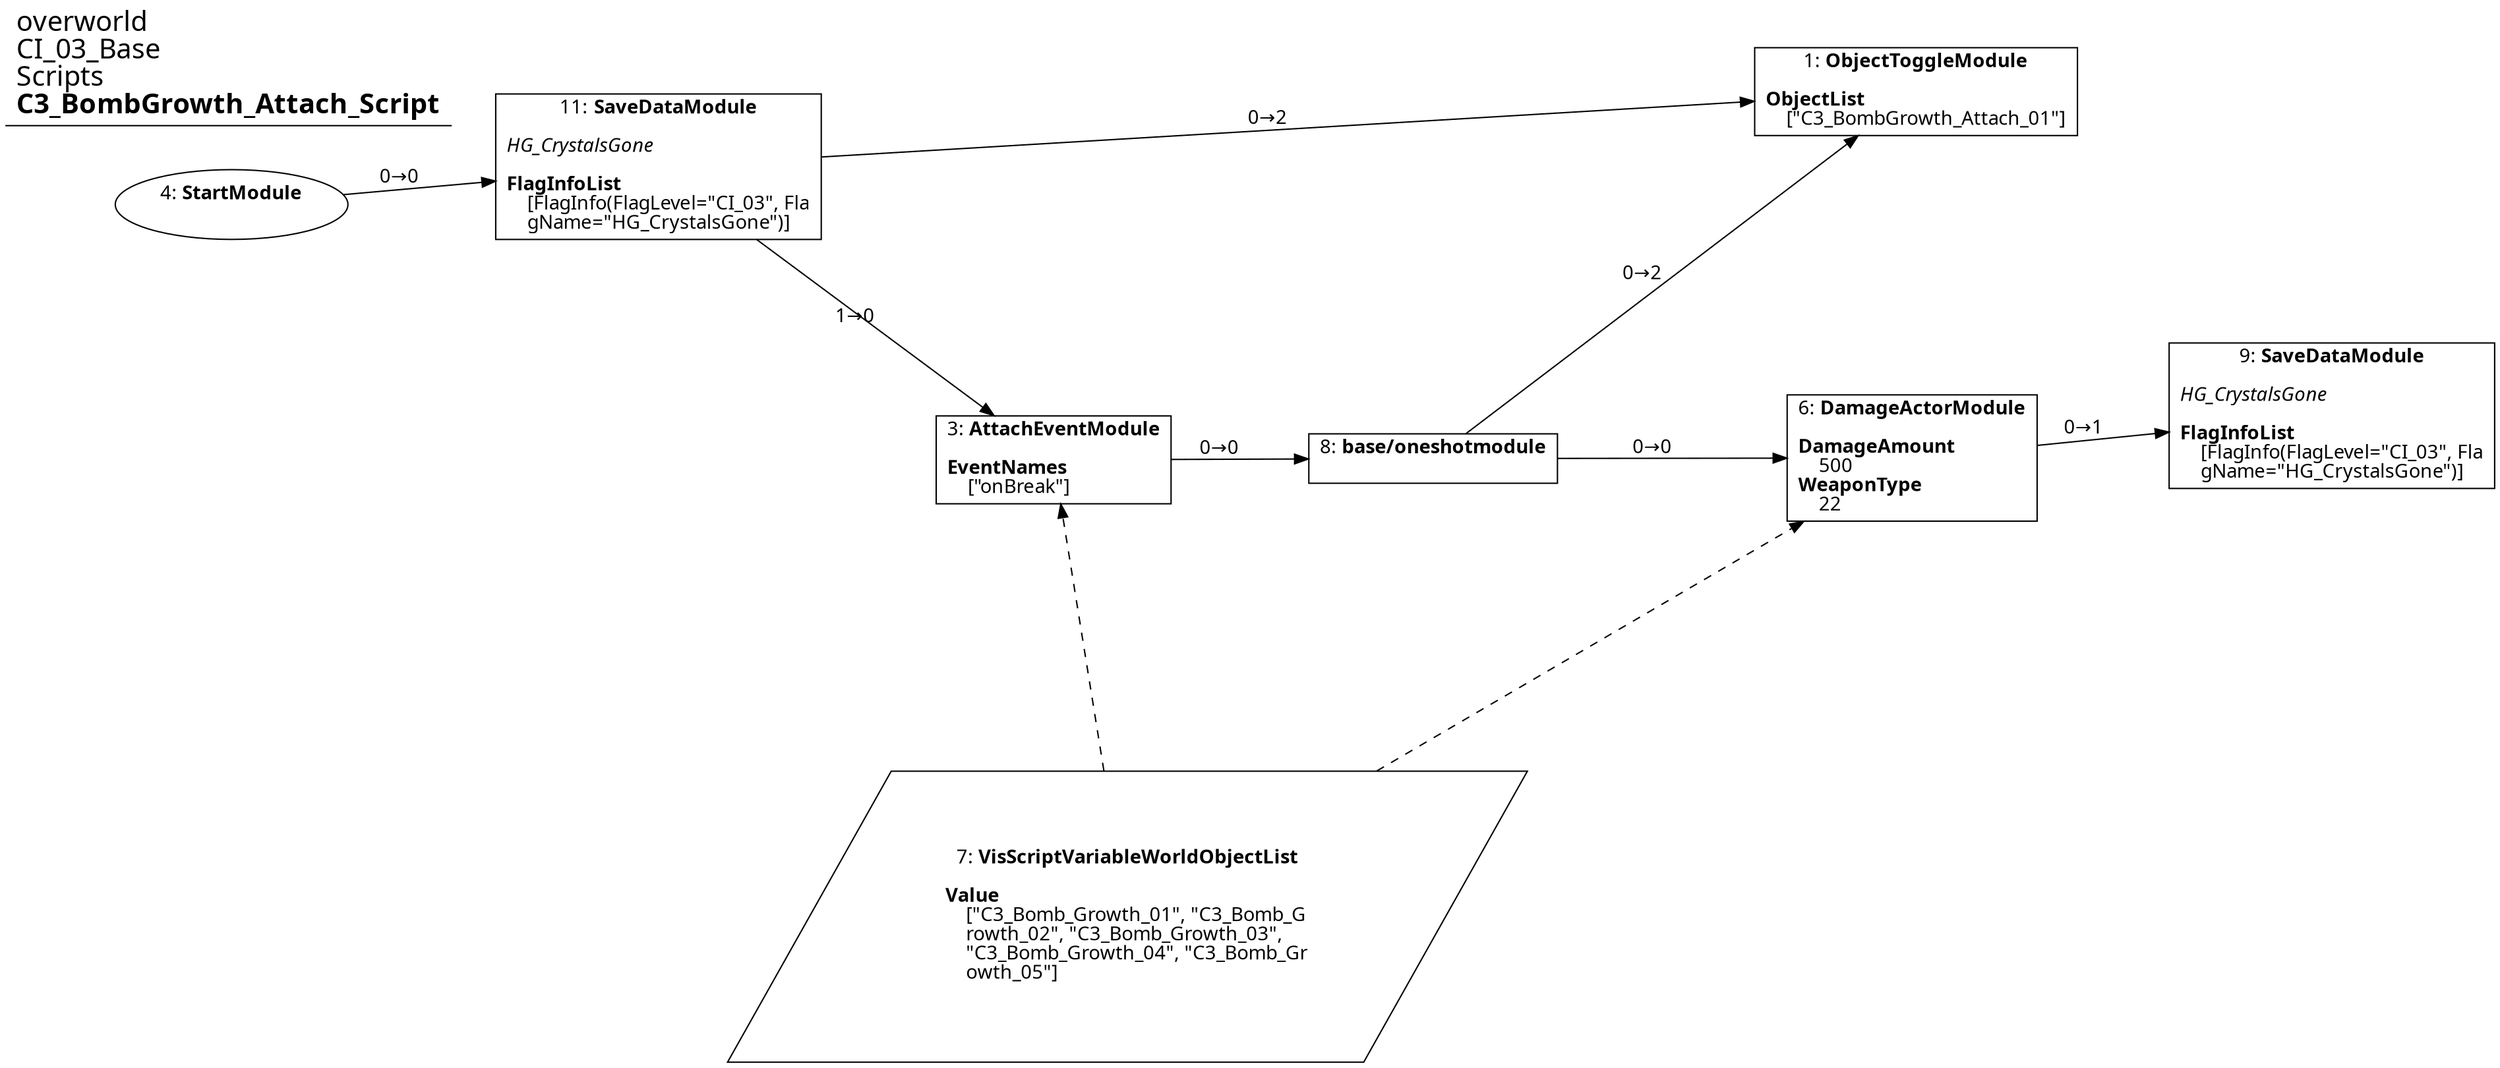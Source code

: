 digraph {
    layout = fdp;
    overlap = prism;
    sep = "+16";
    splines = spline;

    node [ shape = box ];

    graph [ fontname = "Segoe UI" ];
    node [ fontname = "Segoe UI" ];
    edge [ fontname = "Segoe UI" ];

    1 [ label = <1: <b>ObjectToggleModule</b><br/><br/><b>ObjectList</b><br align="left"/>    [&quot;C3_BombGrowth_Attach_01&quot;]<br align="left"/>> ];
    1 [ pos = "0.66700006,0.05!" ];

    3 [ label = <3: <b>AttachEventModule</b><br/><br/><b>EventNames</b><br align="left"/>    [&quot;onBreak&quot;]<br align="left"/>> ];
    3 [ pos = "0.18200001,-0.149!" ];
    3 -> 8 [ label = "0→0" ];
    7 -> 3 [ style = dashed ];

    4 [ label = <4: <b>StartModule</b><br/><br/>> ];
    4 [ shape = oval ]
    4 [ pos = "-0.24400002,0.004!" ];
    4 -> 11 [ label = "0→0" ];

    6 [ label = <6: <b>DamageActorModule</b><br/><br/><b>DamageAmount</b><br align="left"/>    500<br align="left"/><b>WeaponType</b><br align="left"/>    22<br align="left"/>> ];
    6 [ pos = "0.666,-0.149!" ];
    6 -> 9 [ label = "0→1" ];
    7 -> 6 [ style = dashed ];

    7 [ label = <7: <b>VisScriptVariableWorldObjectList</b><br/><br/><b>Value</b><br align="left"/>    [&quot;C3_Bomb_Growth_01&quot;, &quot;C3_Bomb_G<br align="left"/>    rowth_02&quot;, &quot;C3_Bomb_Growth_03&quot;, <br align="left"/>    &quot;C3_Bomb_Growth_04&quot;, &quot;C3_Bomb_Gr<br align="left"/>    owth_05&quot;]<br align="left"/>> ];
    7 [ shape = parallelogram ]
    7 [ pos = "0.22900002,-0.397!" ];

    8 [ label = <8: <b>base/oneshotmodule</b><br/><br/>> ];
    8 [ pos = "0.397,-0.149!" ];
    8 -> 6 [ label = "0→0" ];
    8 -> 1 [ label = "0→2" ];

    9 [ label = <9: <b>SaveDataModule</b><br/><br/><i>HG_CrystalsGone<br align="left"/></i><br align="left"/><b>FlagInfoList</b><br align="left"/>    [FlagInfo(FlagLevel=&quot;CI_03&quot;, Fla<br align="left"/>    gName=&quot;HG_CrystalsGone&quot;)]<br align="left"/>> ];
    9 [ pos = "0.89500004,-0.126!" ];

    11 [ label = <11: <b>SaveDataModule</b><br/><br/><i>HG_CrystalsGone<br align="left"/></i><br align="left"/><b>FlagInfoList</b><br align="left"/>    [FlagInfo(FlagLevel=&quot;CI_03&quot;, Fla<br align="left"/>    gName=&quot;HG_CrystalsGone&quot;)]<br align="left"/>> ];
    11 [ pos = "-0.044000003,0.004!" ];
    11 -> 1 [ label = "0→2" ];
    11 -> 3 [ label = "1→0" ];

    title [ pos = "-0.245,0.051000003!" ];
    title [ shape = underline ];
    title [ label = <<font point-size="20">overworld<br align="left"/>CI_03_Base<br align="left"/>Scripts<br align="left"/><b>C3_BombGrowth_Attach_Script</b><br align="left"/></font>> ];
}
